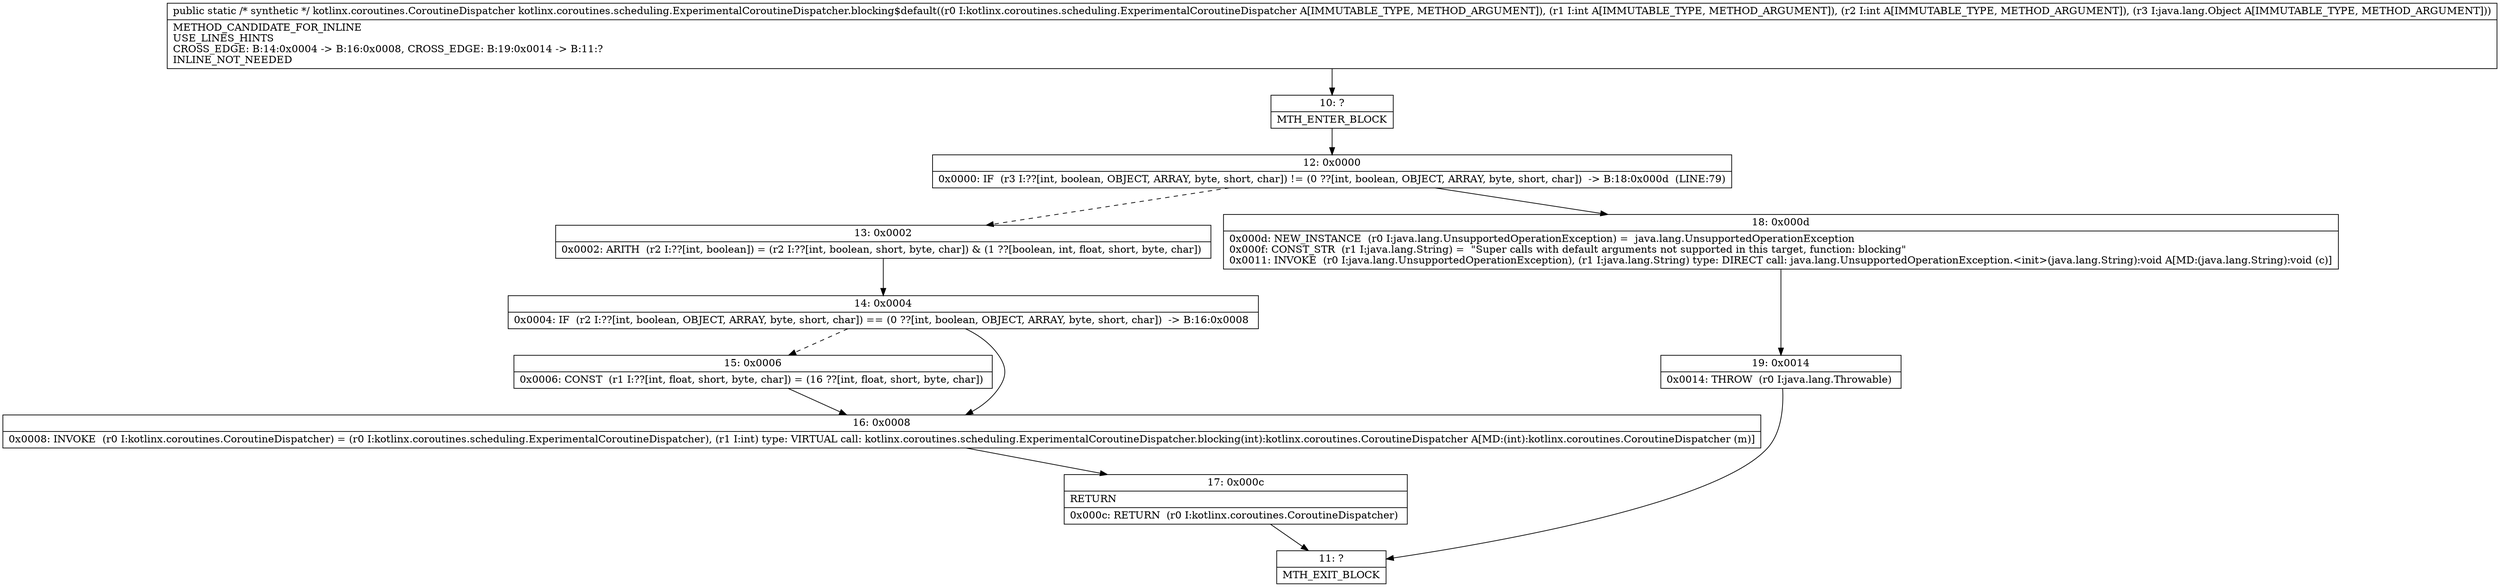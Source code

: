 digraph "CFG forkotlinx.coroutines.scheduling.ExperimentalCoroutineDispatcher.blocking$default(Lkotlinx\/coroutines\/scheduling\/ExperimentalCoroutineDispatcher;IILjava\/lang\/Object;)Lkotlinx\/coroutines\/CoroutineDispatcher;" {
Node_10 [shape=record,label="{10\:\ ?|MTH_ENTER_BLOCK\l}"];
Node_12 [shape=record,label="{12\:\ 0x0000|0x0000: IF  (r3 I:??[int, boolean, OBJECT, ARRAY, byte, short, char]) != (0 ??[int, boolean, OBJECT, ARRAY, byte, short, char])  \-\> B:18:0x000d  (LINE:79)\l}"];
Node_13 [shape=record,label="{13\:\ 0x0002|0x0002: ARITH  (r2 I:??[int, boolean]) = (r2 I:??[int, boolean, short, byte, char]) & (1 ??[boolean, int, float, short, byte, char]) \l}"];
Node_14 [shape=record,label="{14\:\ 0x0004|0x0004: IF  (r2 I:??[int, boolean, OBJECT, ARRAY, byte, short, char]) == (0 ??[int, boolean, OBJECT, ARRAY, byte, short, char])  \-\> B:16:0x0008 \l}"];
Node_15 [shape=record,label="{15\:\ 0x0006|0x0006: CONST  (r1 I:??[int, float, short, byte, char]) = (16 ??[int, float, short, byte, char]) \l}"];
Node_16 [shape=record,label="{16\:\ 0x0008|0x0008: INVOKE  (r0 I:kotlinx.coroutines.CoroutineDispatcher) = (r0 I:kotlinx.coroutines.scheduling.ExperimentalCoroutineDispatcher), (r1 I:int) type: VIRTUAL call: kotlinx.coroutines.scheduling.ExperimentalCoroutineDispatcher.blocking(int):kotlinx.coroutines.CoroutineDispatcher A[MD:(int):kotlinx.coroutines.CoroutineDispatcher (m)]\l}"];
Node_17 [shape=record,label="{17\:\ 0x000c|RETURN\l|0x000c: RETURN  (r0 I:kotlinx.coroutines.CoroutineDispatcher) \l}"];
Node_11 [shape=record,label="{11\:\ ?|MTH_EXIT_BLOCK\l}"];
Node_18 [shape=record,label="{18\:\ 0x000d|0x000d: NEW_INSTANCE  (r0 I:java.lang.UnsupportedOperationException) =  java.lang.UnsupportedOperationException \l0x000f: CONST_STR  (r1 I:java.lang.String) =  \"Super calls with default arguments not supported in this target, function: blocking\" \l0x0011: INVOKE  (r0 I:java.lang.UnsupportedOperationException), (r1 I:java.lang.String) type: DIRECT call: java.lang.UnsupportedOperationException.\<init\>(java.lang.String):void A[MD:(java.lang.String):void (c)]\l}"];
Node_19 [shape=record,label="{19\:\ 0x0014|0x0014: THROW  (r0 I:java.lang.Throwable) \l}"];
MethodNode[shape=record,label="{public static \/* synthetic *\/ kotlinx.coroutines.CoroutineDispatcher kotlinx.coroutines.scheduling.ExperimentalCoroutineDispatcher.blocking$default((r0 I:kotlinx.coroutines.scheduling.ExperimentalCoroutineDispatcher A[IMMUTABLE_TYPE, METHOD_ARGUMENT]), (r1 I:int A[IMMUTABLE_TYPE, METHOD_ARGUMENT]), (r2 I:int A[IMMUTABLE_TYPE, METHOD_ARGUMENT]), (r3 I:java.lang.Object A[IMMUTABLE_TYPE, METHOD_ARGUMENT]))  | METHOD_CANDIDATE_FOR_INLINE\lUSE_LINES_HINTS\lCROSS_EDGE: B:14:0x0004 \-\> B:16:0x0008, CROSS_EDGE: B:19:0x0014 \-\> B:11:?\lINLINE_NOT_NEEDED\l}"];
MethodNode -> Node_10;Node_10 -> Node_12;
Node_12 -> Node_13[style=dashed];
Node_12 -> Node_18;
Node_13 -> Node_14;
Node_14 -> Node_15[style=dashed];
Node_14 -> Node_16;
Node_15 -> Node_16;
Node_16 -> Node_17;
Node_17 -> Node_11;
Node_18 -> Node_19;
Node_19 -> Node_11;
}

